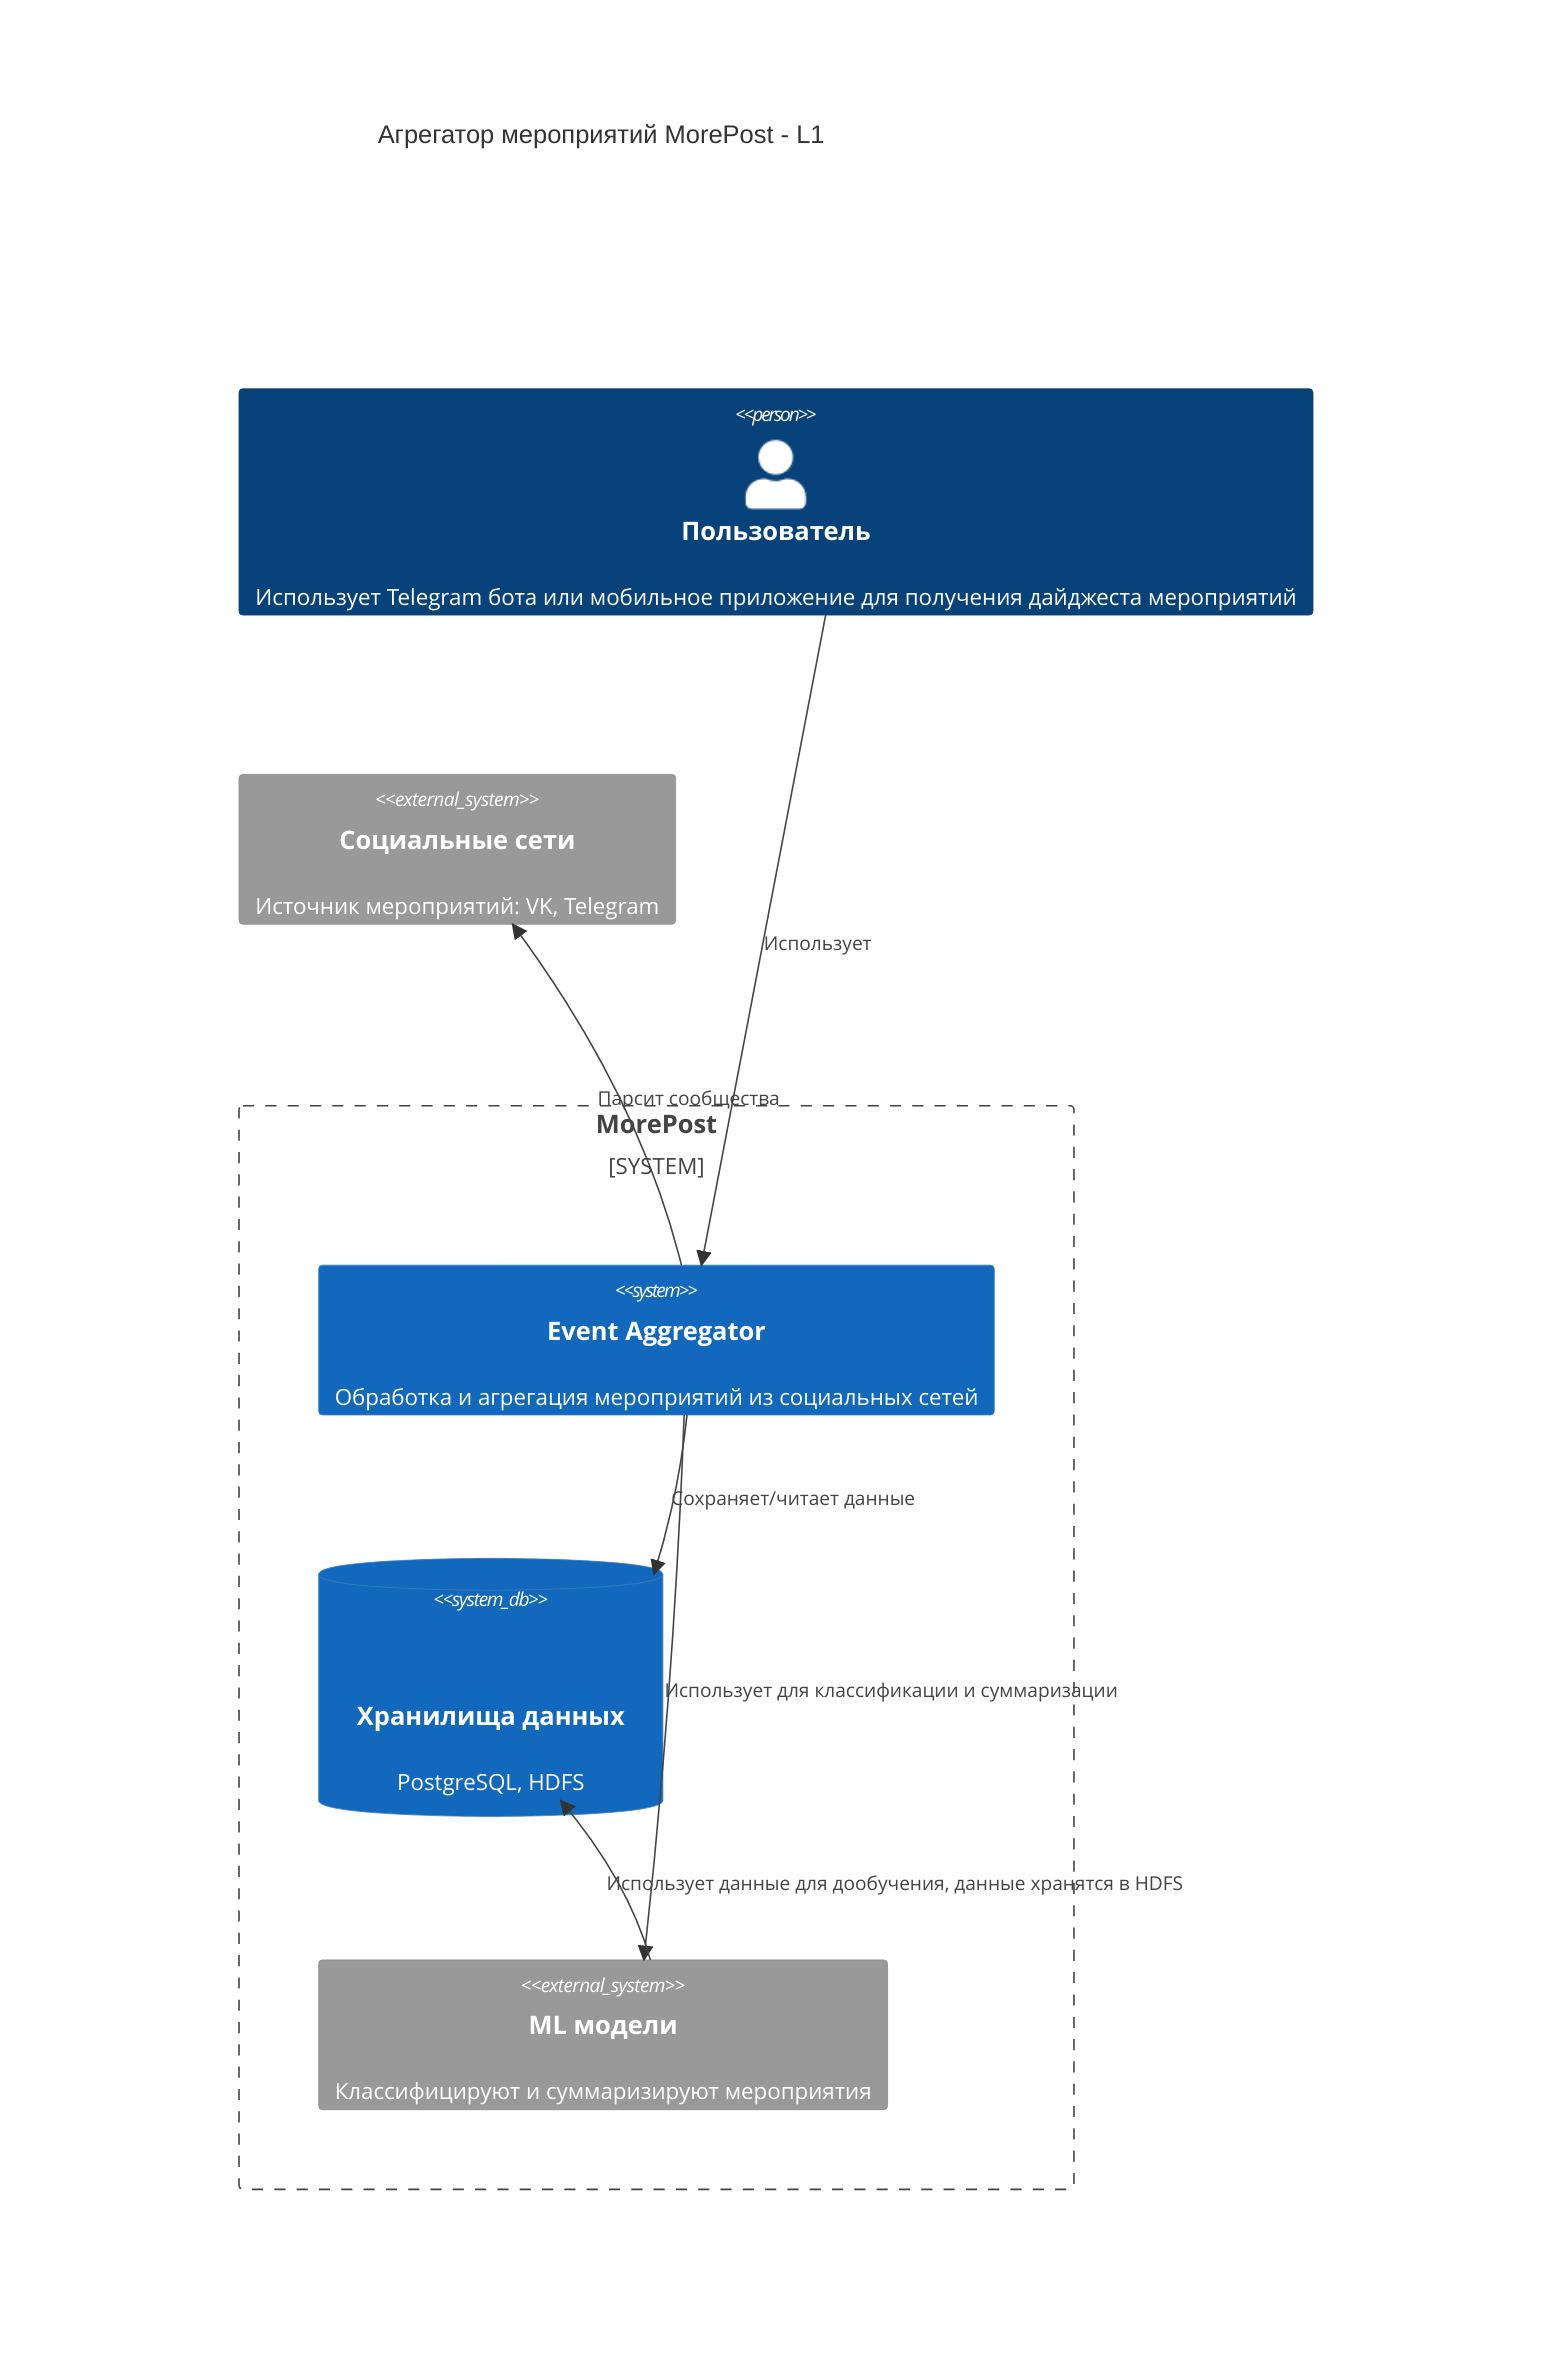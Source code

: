 C4Context
    title Агрегатор мероприятий MorePost - L1
    Person(user, "Пользователь", "Использует Telegram бота или мобильное приложение для получения дайджеста мероприятий")
    System_Boundary(morepost, "MorePost") {
        System(aggregator, "Event Aggregator", "Обработка и агрегация мероприятий из социальных сетей")
        SystemDb(db, "Хранилища данных", "PostgreSQL, HDFS", "Хранит сырые и обработанные данные мероприятий и сообществ")
        System_Ext(ml, "ML модели", "Классифицируют и суммаризируют мероприятия")
    }
    System_Ext(social, "Социальные сети", "Источник мероприятий: VK, Telegram")
    Rel(user, aggregator, "Использует")
    Rel(aggregator, social, "Парсит сообщества")
    Rel(aggregator, db, "Сохраняет/читает данные")
    Rel(aggregator, ml, "Использует для классификации и суммаризации")
    Rel_R(ml, db, "Использует данные для дообучения, данные хранятся в HDFS")